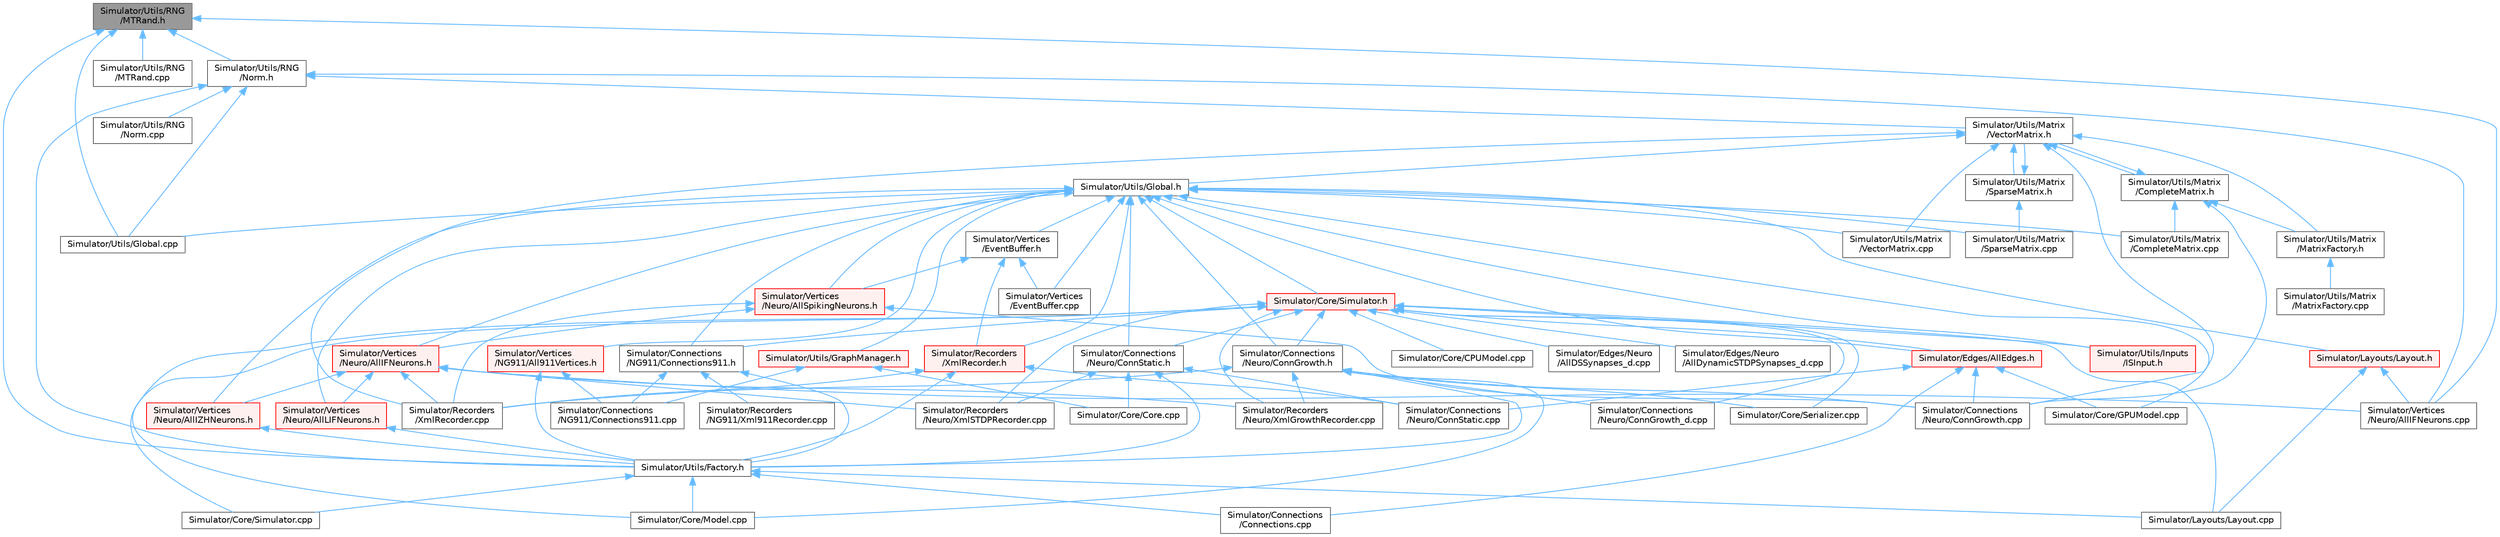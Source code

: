 digraph "Simulator/Utils/RNG/MTRand.h"
{
 // LATEX_PDF_SIZE
  bgcolor="transparent";
  edge [fontname=Helvetica,fontsize=10,labelfontname=Helvetica,labelfontsize=10];
  node [fontname=Helvetica,fontsize=10,shape=box,height=0.2,width=0.4];
  Node1 [id="Node000001",label="Simulator/Utils/RNG\l/MTRand.h",height=0.2,width=0.4,color="gray40", fillcolor="grey60", style="filled", fontcolor="black",tooltip="Mersenne Twister logic from Nvidia."];
  Node1 -> Node2 [id="edge1_Node000001_Node000002",dir="back",color="steelblue1",style="solid",tooltip=" "];
  Node2 [id="Node000002",label="Simulator/Utils/Factory.h",height=0.2,width=0.4,color="grey40", fillcolor="white", style="filled",URL="$_factory_8h.html",tooltip="A factory template for creating factory class for any subsystem that requires a factory to create a (..."];
  Node2 -> Node3 [id="edge2_Node000002_Node000003",dir="back",color="steelblue1",style="solid",tooltip=" "];
  Node3 [id="Node000003",label="Simulator/Connections\l/Connections.cpp",height=0.2,width=0.4,color="grey40", fillcolor="white", style="filled",URL="$_connections_8cpp.html",tooltip="Methods for creating and updating connections."];
  Node2 -> Node4 [id="edge3_Node000002_Node000004",dir="back",color="steelblue1",style="solid",tooltip=" "];
  Node4 [id="Node000004",label="Simulator/Core/Model.cpp",height=0.2,width=0.4,color="grey40", fillcolor="white", style="filled",URL="$_model_8cpp.html",tooltip="Implementation of Model for the graph-based networks."];
  Node2 -> Node5 [id="edge4_Node000002_Node000005",dir="back",color="steelblue1",style="solid",tooltip=" "];
  Node5 [id="Node000005",label="Simulator/Core/Simulator.cpp",height=0.2,width=0.4,color="grey40", fillcolor="white", style="filled",URL="$_simulator_8cpp.html",tooltip="Platform independent base class for the Brain Grid simulator. Simulator is a singleton class (a class..."];
  Node2 -> Node6 [id="edge5_Node000002_Node000006",dir="back",color="steelblue1",style="solid",tooltip=" "];
  Node6 [id="Node000006",label="Simulator/Layouts/Layout.cpp",height=0.2,width=0.4,color="grey40", fillcolor="white", style="filled",URL="$_layout_8cpp.html",tooltip="The Layout class defines the layout of neurons in neural networks."];
  Node1 -> Node7 [id="edge6_Node000001_Node000007",dir="back",color="steelblue1",style="solid",tooltip=" "];
  Node7 [id="Node000007",label="Simulator/Utils/Global.cpp",height=0.2,width=0.4,color="grey40", fillcolor="white", style="filled",URL="$_global_8cpp.html",tooltip="Globally available functions/variables and default parameter values."];
  Node1 -> Node8 [id="edge7_Node000001_Node000008",dir="back",color="steelblue1",style="solid",tooltip=" "];
  Node8 [id="Node000008",label="Simulator/Utils/RNG\l/MTRand.cpp",height=0.2,width=0.4,color="grey40", fillcolor="white", style="filled",URL="$_m_t_rand_8cpp.html",tooltip="Mersenne Twister logic from Nvidia."];
  Node1 -> Node9 [id="edge8_Node000001_Node000009",dir="back",color="steelblue1",style="solid",tooltip=" "];
  Node9 [id="Node000009",label="Simulator/Utils/RNG\l/Norm.h",height=0.2,width=0.4,color="grey40", fillcolor="white", style="filled",URL="$_norm_8h.html",tooltip="Normally distributed random numbers."];
  Node9 -> Node2 [id="edge9_Node000009_Node000002",dir="back",color="steelblue1",style="solid",tooltip=" "];
  Node9 -> Node7 [id="edge10_Node000009_Node000007",dir="back",color="steelblue1",style="solid",tooltip=" "];
  Node9 -> Node10 [id="edge11_Node000009_Node000010",dir="back",color="steelblue1",style="solid",tooltip=" "];
  Node10 [id="Node000010",label="Simulator/Utils/Matrix\l/VectorMatrix.h",height=0.2,width=0.4,color="grey40", fillcolor="white", style="filled",URL="$_vector_matrix_8h.html",tooltip="An efficient implementation of a dynamically-allocated 1D array."];
  Node10 -> Node11 [id="edge12_Node000010_Node000011",dir="back",color="steelblue1",style="solid",tooltip=" "];
  Node11 [id="Node000011",label="Simulator/Connections\l/Neuro/ConnGrowth.cpp",height=0.2,width=0.4,color="grey40", fillcolor="white", style="filled",URL="$_conn_growth_8cpp.html",tooltip="The model of the activity-dependent neurite outgrowth."];
  Node10 -> Node12 [id="edge13_Node000010_Node000012",dir="back",color="steelblue1",style="solid",tooltip=" "];
  Node12 [id="Node000012",label="Simulator/Recorders\l/XmlRecorder.cpp",height=0.2,width=0.4,color="grey40", fillcolor="white", style="filled",URL="$_xml_recorder_8cpp.html",tooltip="An implementation for recording spikes history on xml file."];
  Node10 -> Node13 [id="edge14_Node000010_Node000013",dir="back",color="steelblue1",style="solid",tooltip=" "];
  Node13 [id="Node000013",label="Simulator/Utils/Global.h",height=0.2,width=0.4,color="grey40", fillcolor="white", style="filled",URL="$_global_8h.html",tooltip="Globally available functions/variables and default parameter values."];
  Node13 -> Node14 [id="edge15_Node000013_Node000014",dir="back",color="steelblue1",style="solid",tooltip=" "];
  Node14 [id="Node000014",label="Simulator/Connections\l/NG911/Connections911.h",height=0.2,width=0.4,color="grey40", fillcolor="white", style="filled",URL="$_connections911_8h.html",tooltip="The model of the static network."];
  Node14 -> Node15 [id="edge16_Node000014_Node000015",dir="back",color="steelblue1",style="solid",tooltip=" "];
  Node15 [id="Node000015",label="Simulator/Connections\l/NG911/Connections911.cpp",height=0.2,width=0.4,color="grey40", fillcolor="white", style="filled",URL="$_connections911_8cpp.html",tooltip="The model of the static network."];
  Node14 -> Node16 [id="edge17_Node000014_Node000016",dir="back",color="steelblue1",style="solid",tooltip=" "];
  Node16 [id="Node000016",label="Simulator/Recorders\l/NG911/Xml911Recorder.cpp",height=0.2,width=0.4,color="grey40", fillcolor="white", style="filled",URL="$_xml911_recorder_8cpp.html",tooltip="Header file for Xml911Recorder.h."];
  Node14 -> Node2 [id="edge18_Node000014_Node000002",dir="back",color="steelblue1",style="solid",tooltip=" "];
  Node13 -> Node17 [id="edge19_Node000013_Node000017",dir="back",color="steelblue1",style="solid",tooltip=" "];
  Node17 [id="Node000017",label="Simulator/Connections\l/Neuro/ConnGrowth.h",height=0.2,width=0.4,color="grey40", fillcolor="white", style="filled",URL="$_conn_growth_8h.html",tooltip="The model of the activity-dependent neurite outgrowth."];
  Node17 -> Node11 [id="edge20_Node000017_Node000011",dir="back",color="steelblue1",style="solid",tooltip=" "];
  Node17 -> Node18 [id="edge21_Node000017_Node000018",dir="back",color="steelblue1",style="solid",tooltip=" "];
  Node18 [id="Node000018",label="Simulator/Connections\l/Neuro/ConnGrowth_d.cpp",height=0.2,width=0.4,color="grey40", fillcolor="white", style="filled",URL="$_conn_growth__d_8cpp.html",tooltip="Update the weights of the Synapses in the simulation."];
  Node17 -> Node4 [id="edge22_Node000017_Node000004",dir="back",color="steelblue1",style="solid",tooltip=" "];
  Node17 -> Node19 [id="edge23_Node000017_Node000019",dir="back",color="steelblue1",style="solid",tooltip=" "];
  Node19 [id="Node000019",label="Simulator/Core/Serializer.cpp",height=0.2,width=0.4,color="grey40", fillcolor="white", style="filled",URL="$_serializer_8cpp.html",tooltip="Handles implementation details of serialization and deserialization of synapses."];
  Node17 -> Node20 [id="edge24_Node000017_Node000020",dir="back",color="steelblue1",style="solid",tooltip=" "];
  Node20 [id="Node000020",label="Simulator/Recorders\l/Neuro/XmlGrowthRecorder.cpp",height=0.2,width=0.4,color="grey40", fillcolor="white", style="filled",URL="$_xml_growth_recorder_8cpp.html",tooltip="An implementation for recording spikes history in an XML file for growth simulations."];
  Node17 -> Node12 [id="edge25_Node000017_Node000012",dir="back",color="steelblue1",style="solid",tooltip=" "];
  Node17 -> Node2 [id="edge26_Node000017_Node000002",dir="back",color="steelblue1",style="solid",tooltip=" "];
  Node13 -> Node21 [id="edge27_Node000013_Node000021",dir="back",color="steelblue1",style="solid",tooltip=" "];
  Node21 [id="Node000021",label="Simulator/Connections\l/Neuro/ConnStatic.h",height=0.2,width=0.4,color="grey40", fillcolor="white", style="filled",URL="$_conn_static_8h.html",tooltip="The model of the small world network."];
  Node21 -> Node22 [id="edge28_Node000021_Node000022",dir="back",color="steelblue1",style="solid",tooltip=" "];
  Node22 [id="Node000022",label="Simulator/Connections\l/Neuro/ConnStatic.cpp",height=0.2,width=0.4,color="grey40", fillcolor="white", style="filled",URL="$_conn_static_8cpp.html",tooltip="The model of the small world network."];
  Node21 -> Node23 [id="edge29_Node000021_Node000023",dir="back",color="steelblue1",style="solid",tooltip=" "];
  Node23 [id="Node000023",label="Simulator/Core/Core.cpp",height=0.2,width=0.4,color="grey40", fillcolor="white", style="filled",URL="$_core_8cpp.html",tooltip="Orchestrates most functionality in the simulation."];
  Node21 -> Node24 [id="edge30_Node000021_Node000024",dir="back",color="steelblue1",style="solid",tooltip=" "];
  Node24 [id="Node000024",label="Simulator/Recorders\l/Neuro/XmlSTDPRecorder.cpp",height=0.2,width=0.4,color="grey40", fillcolor="white", style="filled",URL="$_xml_s_t_d_p_recorder_8cpp_source.html",tooltip=" "];
  Node21 -> Node2 [id="edge31_Node000021_Node000002",dir="back",color="steelblue1",style="solid",tooltip=" "];
  Node13 -> Node25 [id="edge32_Node000013_Node000025",dir="back",color="steelblue1",style="solid",tooltip=" "];
  Node25 [id="Node000025",label="Simulator/Core/GPUModel.cpp",height=0.2,width=0.4,color="grey40", fillcolor="white", style="filled",URL="$_g_p_u_model_8cpp.html",tooltip="Implementation of Model for the spiking neural networks."];
  Node13 -> Node26 [id="edge33_Node000013_Node000026",dir="back",color="steelblue1",style="solid",tooltip=" "];
  Node26 [id="Node000026",label="Simulator/Core/Simulator.h",height=0.2,width=0.4,color="red", fillcolor="#FFF0F0", style="filled",URL="$_simulator_8h.html",tooltip="Platform independent base class for the Brain Grid simulator. Simulator is a singleton class (a class..."];
  Node26 -> Node14 [id="edge34_Node000026_Node000014",dir="back",color="steelblue1",style="solid",tooltip=" "];
  Node26 -> Node17 [id="edge35_Node000026_Node000017",dir="back",color="steelblue1",style="solid",tooltip=" "];
  Node26 -> Node18 [id="edge36_Node000026_Node000018",dir="back",color="steelblue1",style="solid",tooltip=" "];
  Node26 -> Node21 [id="edge37_Node000026_Node000021",dir="back",color="steelblue1",style="solid",tooltip=" "];
  Node26 -> Node27 [id="edge38_Node000026_Node000027",dir="back",color="steelblue1",style="solid",tooltip=" "];
  Node27 [id="Node000027",label="Simulator/Core/CPUModel.cpp",height=0.2,width=0.4,color="grey40", fillcolor="white", style="filled",URL="$_c_p_u_model_8cpp.html",tooltip="Implementation of Model for graph-based networks."];
  Node26 -> Node4 [id="edge39_Node000026_Node000004",dir="back",color="steelblue1",style="solid",tooltip=" "];
  Node26 -> Node19 [id="edge40_Node000026_Node000019",dir="back",color="steelblue1",style="solid",tooltip=" "];
  Node26 -> Node5 [id="edge41_Node000026_Node000005",dir="back",color="steelblue1",style="solid",tooltip=" "];
  Node26 -> Node28 [id="edge42_Node000026_Node000028",dir="back",color="steelblue1",style="solid",tooltip=" "];
  Node28 [id="Node000028",label="Simulator/Edges/AllEdges.h",height=0.2,width=0.4,color="red", fillcolor="#FFF0F0", style="filled",URL="$_all_edges_8h.html",tooltip="An interface and top level implementation for edge classes."];
  Node28 -> Node3 [id="edge43_Node000028_Node000003",dir="back",color="steelblue1",style="solid",tooltip=" "];
  Node28 -> Node11 [id="edge44_Node000028_Node000011",dir="back",color="steelblue1",style="solid",tooltip=" "];
  Node28 -> Node22 [id="edge45_Node000028_Node000022",dir="back",color="steelblue1",style="solid",tooltip=" "];
  Node28 -> Node25 [id="edge46_Node000028_Node000025",dir="back",color="steelblue1",style="solid",tooltip=" "];
  Node26 -> Node40 [id="edge47_Node000026_Node000040",dir="back",color="steelblue1",style="solid",tooltip=" "];
  Node40 [id="Node000040",label="Simulator/Edges/Neuro\l/AllDSSynapses_d.cpp",height=0.2,width=0.4,color="grey40", fillcolor="white", style="filled",URL="$_all_d_s_synapses__d_8cpp.html",tooltip="A container of all DS synapse data."];
  Node26 -> Node47 [id="edge48_Node000026_Node000047",dir="back",color="steelblue1",style="solid",tooltip=" "];
  Node47 [id="Node000047",label="Simulator/Edges/Neuro\l/AllDynamicSTDPSynapses_d.cpp",height=0.2,width=0.4,color="grey40", fillcolor="white", style="filled",URL="$_all_dynamic_s_t_d_p_synapses__d_8cpp.html",tooltip="A container of all dynamic STDP synapse data."];
  Node26 -> Node6 [id="edge49_Node000026_Node000006",dir="back",color="steelblue1",style="solid",tooltip=" "];
  Node26 -> Node20 [id="edge50_Node000026_Node000020",dir="back",color="steelblue1",style="solid",tooltip=" "];
  Node26 -> Node24 [id="edge51_Node000026_Node000024",dir="back",color="steelblue1",style="solid",tooltip=" "];
  Node26 -> Node80 [id="edge52_Node000026_Node000080",dir="back",color="steelblue1",style="solid",tooltip=" "];
  Node80 [id="Node000080",label="Simulator/Utils/Inputs\l/ISInput.h",height=0.2,width=0.4,color="red", fillcolor="#FFF0F0", style="filled",URL="$_i_s_input_8h.html",tooltip="An interface for stimulus input classes."];
  Node13 -> Node28 [id="edge53_Node000013_Node000028",dir="back",color="steelblue1",style="solid",tooltip=" "];
  Node13 -> Node88 [id="edge54_Node000013_Node000088",dir="back",color="steelblue1",style="solid",tooltip=" "];
  Node88 [id="Node000088",label="Simulator/Layouts/Layout.h",height=0.2,width=0.4,color="red", fillcolor="#FFF0F0", style="filled",URL="$_layout_8h.html",tooltip="The Layout class defines the layout of neurons in neural networks."];
  Node88 -> Node6 [id="edge55_Node000088_Node000006",dir="back",color="steelblue1",style="solid",tooltip=" "];
  Node88 -> Node69 [id="edge56_Node000088_Node000069",dir="back",color="steelblue1",style="solid",tooltip=" "];
  Node69 [id="Node000069",label="Simulator/Vertices\l/Neuro/AllIFNeurons.cpp",height=0.2,width=0.4,color="grey40", fillcolor="white", style="filled",URL="$_all_i_f_neurons_8cpp.html",tooltip="A container of all Integate and Fire (IF) neuron data."];
  Node13 -> Node79 [id="edge57_Node000013_Node000079",dir="back",color="steelblue1",style="solid",tooltip=" "];
  Node79 [id="Node000079",label="Simulator/Recorders\l/XmlRecorder.h",height=0.2,width=0.4,color="red", fillcolor="#FFF0F0", style="filled",URL="$_xml_recorder_8h.html",tooltip="An implementation for recording spikes history on xml file."];
  Node79 -> Node22 [id="edge58_Node000079_Node000022",dir="back",color="steelblue1",style="solid",tooltip=" "];
  Node79 -> Node12 [id="edge59_Node000079_Node000012",dir="back",color="steelblue1",style="solid",tooltip=" "];
  Node79 -> Node2 [id="edge60_Node000079_Node000002",dir="back",color="steelblue1",style="solid",tooltip=" "];
  Node13 -> Node7 [id="edge61_Node000013_Node000007",dir="back",color="steelblue1",style="solid",tooltip=" "];
  Node13 -> Node98 [id="edge62_Node000013_Node000098",dir="back",color="steelblue1",style="solid",tooltip=" "];
  Node98 [id="Node000098",label="Simulator/Utils/GraphManager.h",height=0.2,width=0.4,color="red", fillcolor="#FFF0F0", style="filled",URL="$_graph_manager_8h.html",tooltip="A basic Template Circular Buffer."];
  Node98 -> Node15 [id="edge63_Node000098_Node000015",dir="back",color="steelblue1",style="solid",tooltip=" "];
  Node98 -> Node23 [id="edge64_Node000098_Node000023",dir="back",color="steelblue1",style="solid",tooltip=" "];
  Node13 -> Node80 [id="edge65_Node000013_Node000080",dir="back",color="steelblue1",style="solid",tooltip=" "];
  Node13 -> Node100 [id="edge66_Node000013_Node000100",dir="back",color="steelblue1",style="solid",tooltip=" "];
  Node100 [id="Node000100",label="Simulator/Utils/Matrix\l/CompleteMatrix.cpp",height=0.2,width=0.4,color="grey40", fillcolor="white", style="filled",URL="$_complete_matrix_8cpp.html",tooltip="An efficient implementation of a dynamically-allocated 2D array."];
  Node13 -> Node101 [id="edge67_Node000013_Node000101",dir="back",color="steelblue1",style="solid",tooltip=" "];
  Node101 [id="Node000101",label="Simulator/Utils/Matrix\l/SparseMatrix.cpp",height=0.2,width=0.4,color="grey40", fillcolor="white", style="filled",URL="$_sparse_matrix_8cpp.html",tooltip="An efficient implementation of a dynamically-allocated 2D sparse array. Self-allocating and de-alloca..."];
  Node13 -> Node102 [id="edge68_Node000013_Node000102",dir="back",color="steelblue1",style="solid",tooltip=" "];
  Node102 [id="Node000102",label="Simulator/Utils/Matrix\l/VectorMatrix.cpp",height=0.2,width=0.4,color="grey40", fillcolor="white", style="filled",URL="$_vector_matrix_8cpp.html",tooltip="An efficient implementation of a dynamically-allocated 1D array."];
  Node13 -> Node103 [id="edge69_Node000013_Node000103",dir="back",color="steelblue1",style="solid",tooltip=" "];
  Node103 [id="Node000103",label="Simulator/Vertices\l/EventBuffer.cpp",height=0.2,width=0.4,color="grey40", fillcolor="white", style="filled",URL="$_event_buffer_8cpp.html",tooltip="Encapsulation of vertex event buffering."];
  Node13 -> Node104 [id="edge70_Node000013_Node000104",dir="back",color="steelblue1",style="solid",tooltip=" "];
  Node104 [id="Node000104",label="Simulator/Vertices\l/EventBuffer.h",height=0.2,width=0.4,color="grey40", fillcolor="white", style="filled",URL="$_event_buffer_8h.html",tooltip="Encapsulation of vertex event buffering."];
  Node104 -> Node79 [id="edge71_Node000104_Node000079",dir="back",color="steelblue1",style="solid",tooltip=" "];
  Node104 -> Node103 [id="edge72_Node000104_Node000103",dir="back",color="steelblue1",style="solid",tooltip=" "];
  Node104 -> Node66 [id="edge73_Node000104_Node000066",dir="back",color="steelblue1",style="solid",tooltip=" "];
  Node66 [id="Node000066",label="Simulator/Vertices\l/Neuro/AllSpikingNeurons.h",height=0.2,width=0.4,color="red", fillcolor="#FFF0F0", style="filled",URL="$_all_spiking_neurons_8h.html",tooltip="A container of all spiking neuron data."];
  Node66 -> Node11 [id="edge74_Node000066_Node000011",dir="back",color="steelblue1",style="solid",tooltip=" "];
  Node66 -> Node12 [id="edge75_Node000066_Node000012",dir="back",color="steelblue1",style="solid",tooltip=" "];
  Node66 -> Node67 [id="edge76_Node000066_Node000067",dir="back",color="steelblue1",style="solid",tooltip=" "];
  Node67 [id="Node000067",label="Simulator/Vertices\l/Neuro/AllIFNeurons.h",height=0.2,width=0.4,color="red", fillcolor="#FFF0F0", style="filled",URL="$_all_i_f_neurons_8h.html",tooltip="A container of all Integate and Fire (IF) neuron data."];
  Node67 -> Node20 [id="edge77_Node000067_Node000020",dir="back",color="steelblue1",style="solid",tooltip=" "];
  Node67 -> Node24 [id="edge78_Node000067_Node000024",dir="back",color="steelblue1",style="solid",tooltip=" "];
  Node67 -> Node12 [id="edge79_Node000067_Node000012",dir="back",color="steelblue1",style="solid",tooltip=" "];
  Node67 -> Node69 [id="edge80_Node000067_Node000069",dir="back",color="steelblue1",style="solid",tooltip=" "];
  Node67 -> Node71 [id="edge81_Node000067_Node000071",dir="back",color="steelblue1",style="solid",tooltip=" "];
  Node71 [id="Node000071",label="Simulator/Vertices\l/Neuro/AllIZHNeurons.h",height=0.2,width=0.4,color="red", fillcolor="#FFF0F0", style="filled",URL="$_all_i_z_h_neurons_8h.html",tooltip="A container of all Izhikevich neuron data."];
  Node71 -> Node2 [id="edge82_Node000071_Node000002",dir="back",color="steelblue1",style="solid",tooltip=" "];
  Node67 -> Node63 [id="edge83_Node000067_Node000063",dir="back",color="steelblue1",style="solid",tooltip=" "];
  Node63 [id="Node000063",label="Simulator/Vertices\l/Neuro/AllLIFNeurons.h",height=0.2,width=0.4,color="red", fillcolor="#FFF0F0", style="filled",URL="$_all_l_i_f_neurons_8h.html",tooltip="A container of all LIF neuron data."];
  Node63 -> Node2 [id="edge84_Node000063_Node000002",dir="back",color="steelblue1",style="solid",tooltip=" "];
  Node13 -> Node97 [id="edge85_Node000013_Node000097",dir="back",color="steelblue1",style="solid",tooltip=" "];
  Node97 [id="Node000097",label="Simulator/Vertices\l/NG911/All911Vertices.h",height=0.2,width=0.4,color="red", fillcolor="#FFF0F0", style="filled",URL="$_all911_vertices_8h.html",tooltip="A container of all 911 vertex data."];
  Node97 -> Node15 [id="edge86_Node000097_Node000015",dir="back",color="steelblue1",style="solid",tooltip=" "];
  Node97 -> Node2 [id="edge87_Node000097_Node000002",dir="back",color="steelblue1",style="solid",tooltip=" "];
  Node13 -> Node67 [id="edge88_Node000013_Node000067",dir="back",color="steelblue1",style="solid",tooltip=" "];
  Node13 -> Node71 [id="edge89_Node000013_Node000071",dir="back",color="steelblue1",style="solid",tooltip=" "];
  Node13 -> Node63 [id="edge90_Node000013_Node000063",dir="back",color="steelblue1",style="solid",tooltip=" "];
  Node13 -> Node66 [id="edge91_Node000013_Node000066",dir="back",color="steelblue1",style="solid",tooltip=" "];
  Node10 -> Node105 [id="edge92_Node000010_Node000105",dir="back",color="steelblue1",style="solid",tooltip=" "];
  Node105 [id="Node000105",label="Simulator/Utils/Matrix\l/CompleteMatrix.h",height=0.2,width=0.4,color="grey40", fillcolor="white", style="filled",URL="$_complete_matrix_8h.html",tooltip="An efficient implementation of a dynamically-allocated 2D array."];
  Node105 -> Node11 [id="edge93_Node000105_Node000011",dir="back",color="steelblue1",style="solid",tooltip=" "];
  Node105 -> Node100 [id="edge94_Node000105_Node000100",dir="back",color="steelblue1",style="solid",tooltip=" "];
  Node105 -> Node106 [id="edge95_Node000105_Node000106",dir="back",color="steelblue1",style="solid",tooltip=" "];
  Node106 [id="Node000106",label="Simulator/Utils/Matrix\l/MatrixFactory.h",height=0.2,width=0.4,color="grey40", fillcolor="white", style="filled",URL="$_matrix_factory_8h.html",tooltip="Deserializes Matrices from XML."];
  Node106 -> Node107 [id="edge96_Node000106_Node000107",dir="back",color="steelblue1",style="solid",tooltip=" "];
  Node107 [id="Node000107",label="Simulator/Utils/Matrix\l/MatrixFactory.cpp",height=0.2,width=0.4,color="grey40", fillcolor="white", style="filled",URL="$_matrix_factory_8cpp.html",tooltip="Deserializes Matrices from XML."];
  Node105 -> Node10 [id="edge97_Node000105_Node000010",dir="back",color="steelblue1",style="solid",tooltip=" "];
  Node10 -> Node106 [id="edge98_Node000010_Node000106",dir="back",color="steelblue1",style="solid",tooltip=" "];
  Node10 -> Node108 [id="edge99_Node000010_Node000108",dir="back",color="steelblue1",style="solid",tooltip=" "];
  Node108 [id="Node000108",label="Simulator/Utils/Matrix\l/SparseMatrix.h",height=0.2,width=0.4,color="grey40", fillcolor="white", style="filled",URL="$_sparse_matrix_8h.html",tooltip="An efficient implementation of a dynamically-allocated 2D sparse array."];
  Node108 -> Node101 [id="edge100_Node000108_Node000101",dir="back",color="steelblue1",style="solid",tooltip=" "];
  Node108 -> Node10 [id="edge101_Node000108_Node000010",dir="back",color="steelblue1",style="solid",tooltip=" "];
  Node10 -> Node102 [id="edge102_Node000010_Node000102",dir="back",color="steelblue1",style="solid",tooltip=" "];
  Node9 -> Node109 [id="edge103_Node000009_Node000109",dir="back",color="steelblue1",style="solid",tooltip=" "];
  Node109 [id="Node000109",label="Simulator/Utils/RNG\l/Norm.cpp",height=0.2,width=0.4,color="grey40", fillcolor="white", style="filled",URL="$_norm_8cpp.html",tooltip="Normally distributed random numbers."];
  Node9 -> Node69 [id="edge104_Node000009_Node000069",dir="back",color="steelblue1",style="solid",tooltip=" "];
  Node1 -> Node69 [id="edge105_Node000001_Node000069",dir="back",color="steelblue1",style="solid",tooltip=" "];
}
